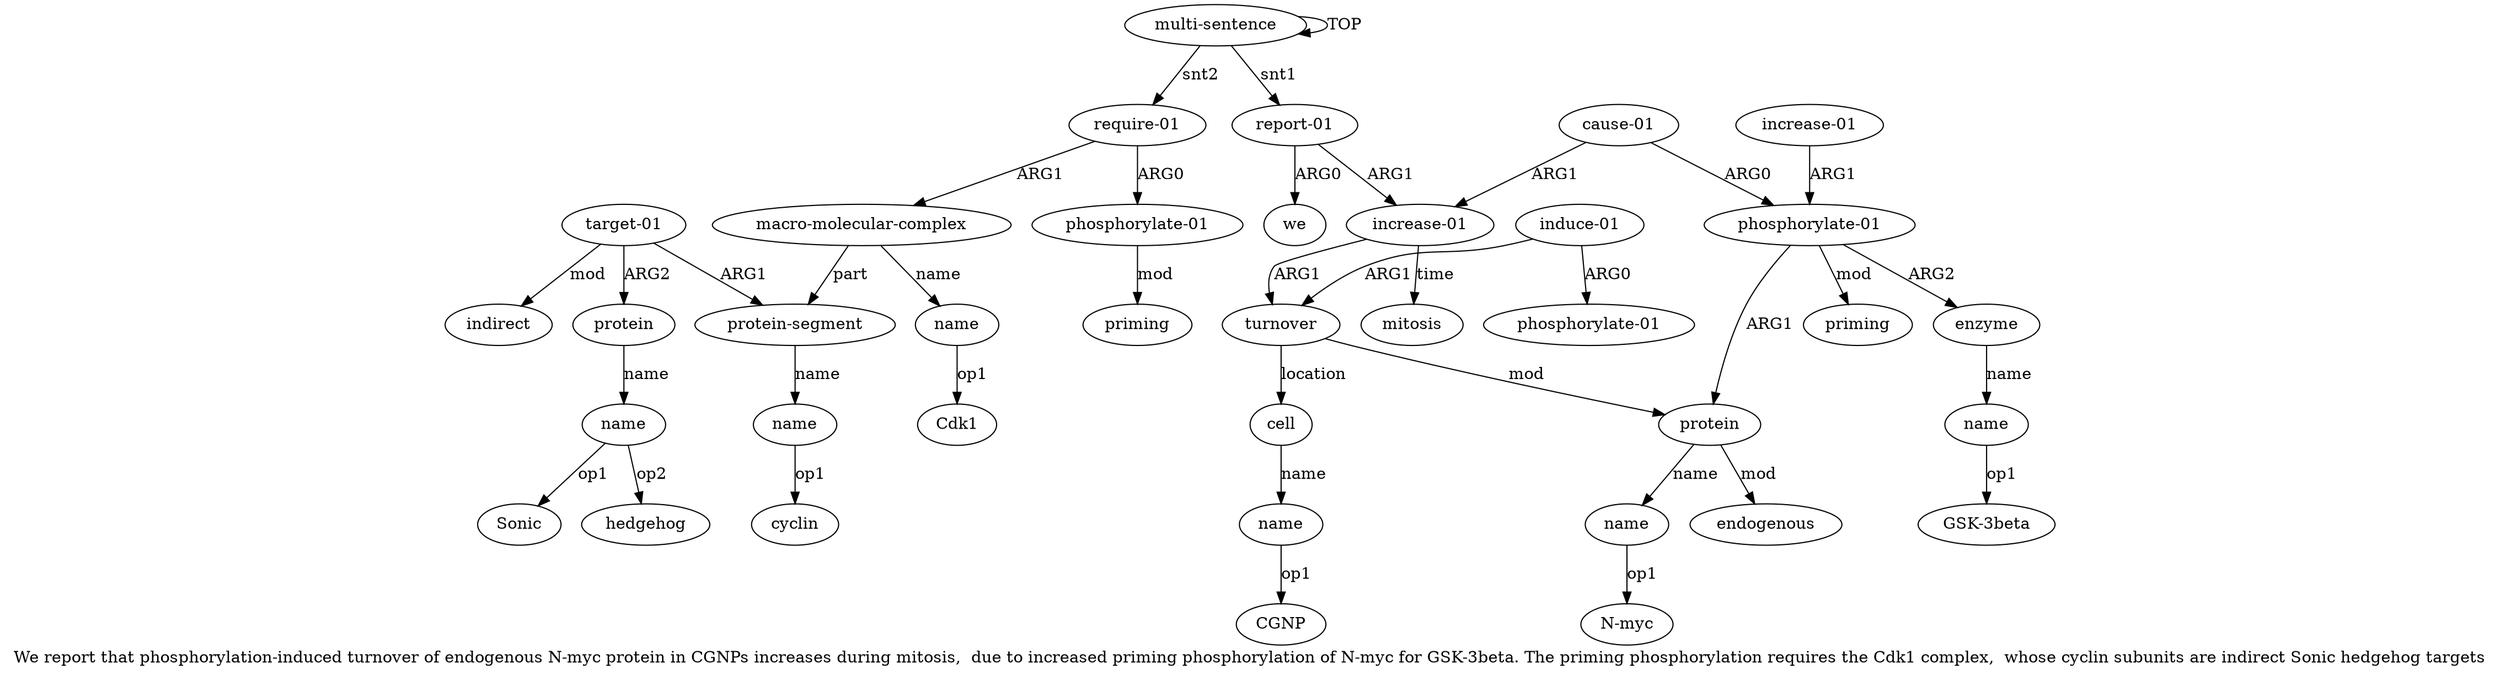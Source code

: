 digraph  {
	graph [label="We report that phosphorylation-induced turnover of endogenous N-myc protein in CGNPs increases during mitosis,  due to increased \
priming phosphorylation of N-myc for GSK-3beta. The priming phosphorylation requires the Cdk1 complex,  whose cyclin subunits are \
indirect Sonic hedgehog targets"];
	node [label="\N"];
	a20	 [color=black,
		gold_ind=20,
		gold_label="phosphorylate-01",
		label="phosphorylate-01",
		test_ind=20,
		test_label="phosphorylate-01"];
	a21	 [color=black,
		gold_ind=21,
		gold_label=priming,
		label=priming,
		test_ind=21,
		test_label=priming];
	a20 -> a21 [key=0,
	color=black,
	gold_label=mod,
	label=mod,
	test_label=mod];
a22 [color=black,
	gold_ind=22,
	gold_label="macro-molecular-complex",
	label="macro-molecular-complex",
	test_ind=22,
	test_label="macro-molecular-complex"];
a23 [color=black,
	gold_ind=23,
	gold_label=name,
	label=name,
	test_ind=23,
	test_label=name];
a22 -> a23 [key=0,
color=black,
gold_label=name,
label=name,
test_label=name];
a24 [color=black,
gold_ind=24,
gold_label="protein-segment",
label="protein-segment",
test_ind=24,
test_label="protein-segment"];
a22 -> a24 [key=0,
color=black,
gold_label=part,
label=part,
test_label=part];
"a23 Cdk1" [color=black,
gold_ind=-1,
gold_label=Cdk1,
label=Cdk1,
test_ind=-1,
test_label=Cdk1];
a23 -> "a23 Cdk1" [key=0,
color=black,
gold_label=op1,
label=op1,
test_label=op1];
a25 [color=black,
gold_ind=25,
gold_label=name,
label=name,
test_ind=25,
test_label=name];
a24 -> a25 [key=0,
color=black,
gold_label=name,
label=name,
test_label=name];
"a25 cyclin" [color=black,
gold_ind=-1,
gold_label=cyclin,
label=cyclin,
test_ind=-1,
test_label=cyclin];
a25 -> "a25 cyclin" [key=0,
color=black,
gold_label=op1,
label=op1,
test_label=op1];
a26 [color=black,
gold_ind=26,
gold_label="target-01",
label="target-01",
test_ind=26,
test_label="target-01"];
a26 -> a24 [key=0,
color=black,
gold_label=ARG1,
label=ARG1,
test_label=ARG1];
a27 [color=black,
gold_ind=27,
gold_label=protein,
label=protein,
test_ind=27,
test_label=protein];
a26 -> a27 [key=0,
color=black,
gold_label=ARG2,
label=ARG2,
test_label=ARG2];
a29 [color=black,
gold_ind=29,
gold_label=indirect,
label=indirect,
test_ind=29,
test_label=indirect];
a26 -> a29 [key=0,
color=black,
gold_label=mod,
label=mod,
test_label=mod];
a28 [color=black,
gold_ind=28,
gold_label=name,
label=name,
test_ind=28,
test_label=name];
a27 -> a28 [key=0,
color=black,
gold_label=name,
label=name,
test_label=name];
"a28 hedgehog" [color=black,
gold_ind=-1,
gold_label=hedgehog,
label=hedgehog,
test_ind=-1,
test_label=hedgehog];
a28 -> "a28 hedgehog" [key=0,
color=black,
gold_label=op2,
label=op2,
test_label=op2];
"a28 Sonic" [color=black,
gold_ind=-1,
gold_label=Sonic,
label=Sonic,
test_ind=-1,
test_label=Sonic];
a28 -> "a28 Sonic" [key=0,
color=black,
gold_label=op1,
label=op1,
test_label=op1];
"a11 CGNP" [color=black,
gold_ind=-1,
gold_label=CGNP,
label=CGNP,
test_ind=-1,
test_label=CGNP];
a15 [color=black,
gold_ind=15,
gold_label=enzyme,
label=enzyme,
test_ind=15,
test_label=enzyme];
a16 [color=black,
gold_ind=16,
gold_label=name,
label=name,
test_ind=16,
test_label=name];
a15 -> a16 [key=0,
color=black,
gold_label=name,
label=name,
test_label=name];
a14 [color=black,
gold_ind=14,
gold_label="phosphorylate-01",
label="phosphorylate-01",
test_ind=14,
test_label="phosphorylate-01"];
a14 -> a15 [key=0,
color=black,
gold_label=ARG2,
label=ARG2,
test_label=ARG2];
a17 [color=black,
gold_ind=17,
gold_label=priming,
label=priming,
test_ind=17,
test_label=priming];
a14 -> a17 [key=0,
color=black,
gold_label=mod,
label=mod,
test_label=mod];
a7 [color=black,
gold_ind=7,
gold_label=protein,
label=protein,
test_ind=7,
test_label=protein];
a14 -> a7 [key=0,
color=black,
gold_label=ARG1,
label=ARG1,
test_label=ARG1];
"a16 GSK-3beta" [color=black,
gold_ind=-1,
gold_label="GSK-3beta",
label="GSK-3beta",
test_ind=-1,
test_label="GSK-3beta"];
a16 -> "a16 GSK-3beta" [key=0,
color=black,
gold_label=op1,
label=op1,
test_label=op1];
a11 [color=black,
gold_ind=11,
gold_label=name,
label=name,
test_ind=11,
test_label=name];
a11 -> "a11 CGNP" [key=0,
color=black,
gold_label=op1,
label=op1,
test_label=op1];
a10 [color=black,
gold_ind=10,
gold_label=cell,
label=cell,
test_ind=10,
test_label=cell];
a10 -> a11 [key=0,
color=black,
gold_label=name,
label=name,
test_label=name];
a13 [color=black,
gold_ind=13,
gold_label="cause-01",
label="cause-01",
test_ind=13,
test_label="cause-01"];
a13 -> a14 [key=0,
color=black,
gold_label=ARG0,
label=ARG0,
test_label=ARG0];
a3 [color=black,
gold_ind=3,
gold_label="increase-01",
label="increase-01",
test_ind=3,
test_label="increase-01"];
a13 -> a3 [key=0,
color=black,
gold_label=ARG1,
label=ARG1,
test_label=ARG1];
a12 [color=black,
gold_ind=12,
gold_label=mitosis,
label=mitosis,
test_ind=12,
test_label=mitosis];
a19 [color=black,
gold_ind=19,
gold_label="require-01",
label="require-01",
test_ind=19,
test_label="require-01"];
a19 -> a20 [key=0,
color=black,
gold_label=ARG0,
label=ARG0,
test_label=ARG0];
a19 -> a22 [key=0,
color=black,
gold_label=ARG1,
label=ARG1,
test_label=ARG1];
a18 [color=black,
gold_ind=18,
gold_label="increase-01",
label="increase-01",
test_ind=18,
test_label="increase-01"];
a18 -> a14 [key=0,
color=black,
gold_label=ARG1,
label=ARG1,
test_label=ARG1];
a1 [color=black,
gold_ind=1,
gold_label="report-01",
label="report-01",
test_ind=1,
test_label="report-01"];
a1 -> a3 [key=0,
color=black,
gold_label=ARG1,
label=ARG1,
test_label=ARG1];
a2 [color=black,
gold_ind=2,
gold_label=we,
label=we,
test_ind=2,
test_label=we];
a1 -> a2 [key=0,
color=black,
gold_label=ARG0,
label=ARG0,
test_label=ARG0];
a0 [color=black,
gold_ind=0,
gold_label="multi-sentence",
label="multi-sentence",
test_ind=0,
test_label="multi-sentence"];
a0 -> a19 [key=0,
color=black,
gold_label=snt2,
label=snt2,
test_label=snt2];
a0 -> a1 [key=0,
color=black,
gold_label=snt1,
label=snt1,
test_label=snt1];
a0 -> a0 [key=0,
color=black,
gold_label=TOP,
label=TOP,
test_label=TOP];
a3 -> a12 [key=0,
color=black,
gold_label=time,
label=time,
test_label=time];
a4 [color=black,
gold_ind=4,
gold_label=turnover,
label=turnover,
test_ind=4,
test_label=turnover];
a3 -> a4 [key=0,
color=black,
gold_label=ARG1,
label=ARG1,
test_label=ARG1];
a5 [color=black,
gold_ind=5,
gold_label="induce-01",
label="induce-01",
test_ind=5,
test_label="induce-01"];
a5 -> a4 [key=0,
color=black,
gold_label=ARG1,
label=ARG1,
test_label=ARG1];
a6 [color=black,
gold_ind=6,
gold_label="phosphorylate-01",
label="phosphorylate-01",
test_ind=6,
test_label="phosphorylate-01"];
a5 -> a6 [key=0,
color=black,
gold_label=ARG0,
label=ARG0,
test_label=ARG0];
a4 -> a10 [key=0,
color=black,
gold_label=location,
label=location,
test_label=location];
a4 -> a7 [key=0,
color=black,
gold_label=mod,
label=mod,
test_label=mod];
a9 [color=black,
gold_ind=9,
gold_label=endogenous,
label=endogenous,
test_ind=9,
test_label=endogenous];
a7 -> a9 [key=0,
color=black,
gold_label=mod,
label=mod,
test_label=mod];
a8 [color=black,
gold_ind=8,
gold_label=name,
label=name,
test_ind=8,
test_label=name];
a7 -> a8 [key=0,
color=black,
gold_label=name,
label=name,
test_label=name];
"a8 N-myc" [color=black,
gold_ind=-1,
gold_label="N-myc",
label="N-myc",
test_ind=-1,
test_label="N-myc"];
a8 -> "a8 N-myc" [key=0,
color=black,
gold_label=op1,
label=op1,
test_label=op1];
}
